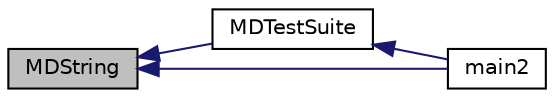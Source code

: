 digraph "MDString"
{
  edge [fontname="Helvetica",fontsize="10",labelfontname="Helvetica",labelfontsize="10"];
  node [fontname="Helvetica",fontsize="10",shape=record];
  rankdir="LR";
  Node1 [label="MDString",height=0.2,width=0.4,color="black", fillcolor="grey75", style="filled", fontcolor="black"];
  Node1 -> Node2 [dir="back",color="midnightblue",fontsize="10",style="solid",fontname="Helvetica"];
  Node2 [label="MDTestSuite",height=0.2,width=0.4,color="black", fillcolor="white", style="filled",URL="$tst_m_d5__mit_8c.html#ac6ee08a44f4f1b5cd7a7bd3cb1e3fb74"];
  Node2 -> Node3 [dir="back",color="midnightblue",fontsize="10",style="solid",fontname="Helvetica"];
  Node3 [label="main2",height=0.2,width=0.4,color="black", fillcolor="white", style="filled",URL="$tst_m_d5__mit_8c.html#a03700303174fdaee1933026d41bfae33"];
  Node1 -> Node3 [dir="back",color="midnightblue",fontsize="10",style="solid",fontname="Helvetica"];
}
